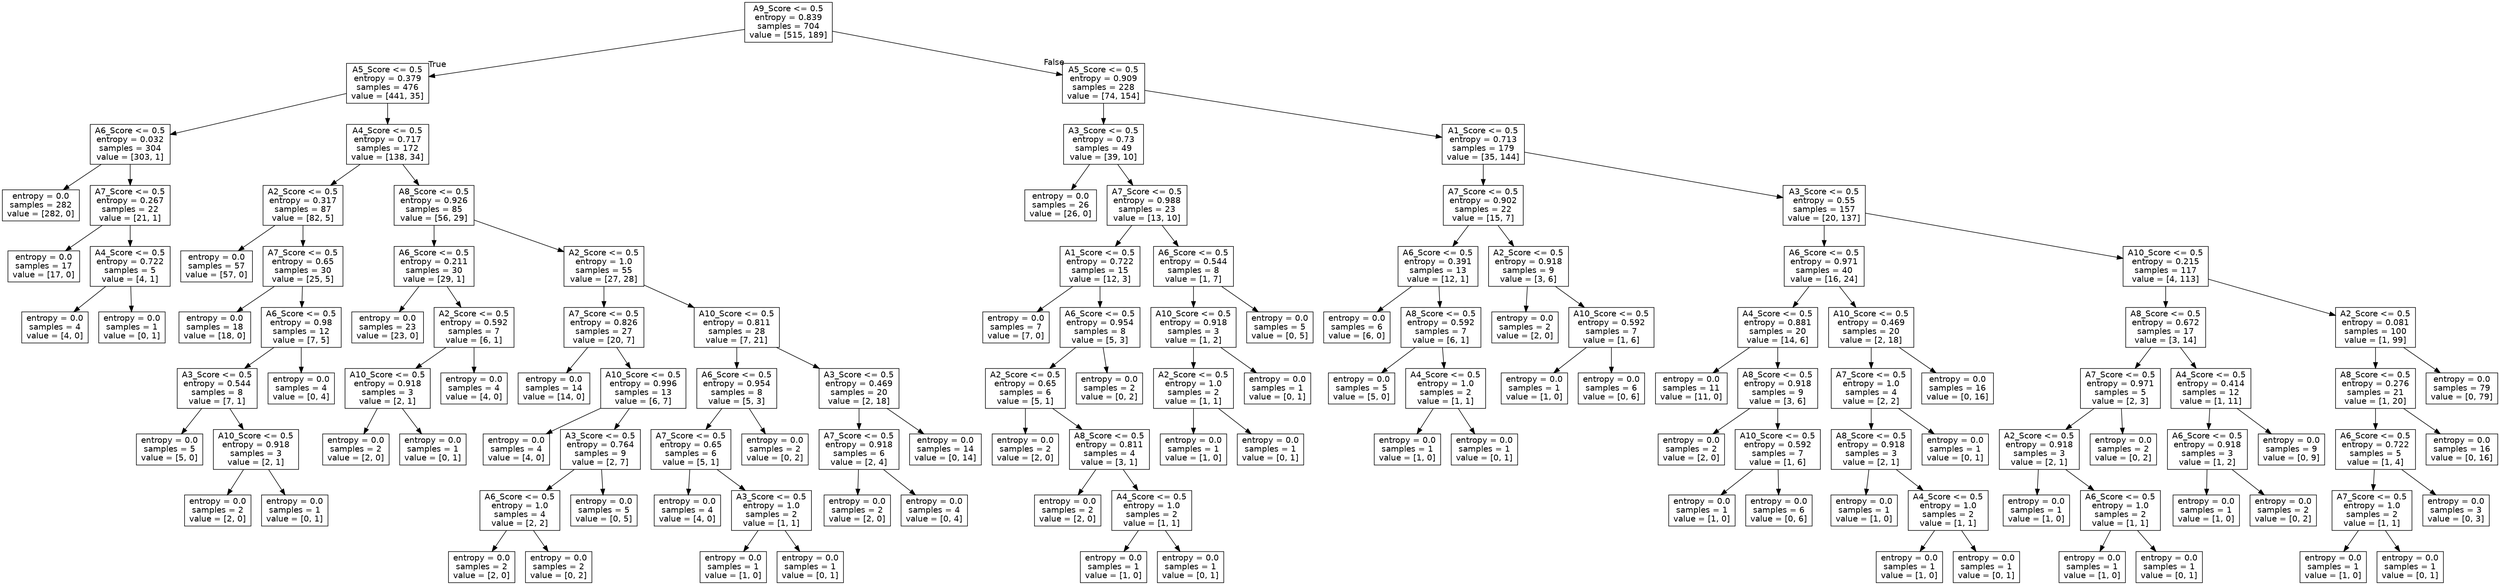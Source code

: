 digraph Tree {
node [shape=box, fontname="helvetica"] ;
edge [fontname="helvetica"] ;
0 [label="A9_Score <= 0.5\nentropy = 0.839\nsamples = 704\nvalue = [515, 189]"] ;
1 [label="A5_Score <= 0.5\nentropy = 0.379\nsamples = 476\nvalue = [441, 35]"] ;
0 -> 1 [labeldistance=2.5, labelangle=45, headlabel="True"] ;
2 [label="A6_Score <= 0.5\nentropy = 0.032\nsamples = 304\nvalue = [303, 1]"] ;
1 -> 2 ;
3 [label="entropy = 0.0\nsamples = 282\nvalue = [282, 0]"] ;
2 -> 3 ;
4 [label="A7_Score <= 0.5\nentropy = 0.267\nsamples = 22\nvalue = [21, 1]"] ;
2 -> 4 ;
5 [label="entropy = 0.0\nsamples = 17\nvalue = [17, 0]"] ;
4 -> 5 ;
6 [label="A4_Score <= 0.5\nentropy = 0.722\nsamples = 5\nvalue = [4, 1]"] ;
4 -> 6 ;
7 [label="entropy = 0.0\nsamples = 4\nvalue = [4, 0]"] ;
6 -> 7 ;
8 [label="entropy = 0.0\nsamples = 1\nvalue = [0, 1]"] ;
6 -> 8 ;
9 [label="A4_Score <= 0.5\nentropy = 0.717\nsamples = 172\nvalue = [138, 34]"] ;
1 -> 9 ;
10 [label="A2_Score <= 0.5\nentropy = 0.317\nsamples = 87\nvalue = [82, 5]"] ;
9 -> 10 ;
11 [label="entropy = 0.0\nsamples = 57\nvalue = [57, 0]"] ;
10 -> 11 ;
12 [label="A7_Score <= 0.5\nentropy = 0.65\nsamples = 30\nvalue = [25, 5]"] ;
10 -> 12 ;
13 [label="entropy = 0.0\nsamples = 18\nvalue = [18, 0]"] ;
12 -> 13 ;
14 [label="A6_Score <= 0.5\nentropy = 0.98\nsamples = 12\nvalue = [7, 5]"] ;
12 -> 14 ;
15 [label="A3_Score <= 0.5\nentropy = 0.544\nsamples = 8\nvalue = [7, 1]"] ;
14 -> 15 ;
16 [label="entropy = 0.0\nsamples = 5\nvalue = [5, 0]"] ;
15 -> 16 ;
17 [label="A10_Score <= 0.5\nentropy = 0.918\nsamples = 3\nvalue = [2, 1]"] ;
15 -> 17 ;
18 [label="entropy = 0.0\nsamples = 2\nvalue = [2, 0]"] ;
17 -> 18 ;
19 [label="entropy = 0.0\nsamples = 1\nvalue = [0, 1]"] ;
17 -> 19 ;
20 [label="entropy = 0.0\nsamples = 4\nvalue = [0, 4]"] ;
14 -> 20 ;
21 [label="A8_Score <= 0.5\nentropy = 0.926\nsamples = 85\nvalue = [56, 29]"] ;
9 -> 21 ;
22 [label="A6_Score <= 0.5\nentropy = 0.211\nsamples = 30\nvalue = [29, 1]"] ;
21 -> 22 ;
23 [label="entropy = 0.0\nsamples = 23\nvalue = [23, 0]"] ;
22 -> 23 ;
24 [label="A2_Score <= 0.5\nentropy = 0.592\nsamples = 7\nvalue = [6, 1]"] ;
22 -> 24 ;
25 [label="A10_Score <= 0.5\nentropy = 0.918\nsamples = 3\nvalue = [2, 1]"] ;
24 -> 25 ;
26 [label="entropy = 0.0\nsamples = 2\nvalue = [2, 0]"] ;
25 -> 26 ;
27 [label="entropy = 0.0\nsamples = 1\nvalue = [0, 1]"] ;
25 -> 27 ;
28 [label="entropy = 0.0\nsamples = 4\nvalue = [4, 0]"] ;
24 -> 28 ;
29 [label="A2_Score <= 0.5\nentropy = 1.0\nsamples = 55\nvalue = [27, 28]"] ;
21 -> 29 ;
30 [label="A7_Score <= 0.5\nentropy = 0.826\nsamples = 27\nvalue = [20, 7]"] ;
29 -> 30 ;
31 [label="entropy = 0.0\nsamples = 14\nvalue = [14, 0]"] ;
30 -> 31 ;
32 [label="A10_Score <= 0.5\nentropy = 0.996\nsamples = 13\nvalue = [6, 7]"] ;
30 -> 32 ;
33 [label="entropy = 0.0\nsamples = 4\nvalue = [4, 0]"] ;
32 -> 33 ;
34 [label="A3_Score <= 0.5\nentropy = 0.764\nsamples = 9\nvalue = [2, 7]"] ;
32 -> 34 ;
35 [label="A6_Score <= 0.5\nentropy = 1.0\nsamples = 4\nvalue = [2, 2]"] ;
34 -> 35 ;
36 [label="entropy = 0.0\nsamples = 2\nvalue = [2, 0]"] ;
35 -> 36 ;
37 [label="entropy = 0.0\nsamples = 2\nvalue = [0, 2]"] ;
35 -> 37 ;
38 [label="entropy = 0.0\nsamples = 5\nvalue = [0, 5]"] ;
34 -> 38 ;
39 [label="A10_Score <= 0.5\nentropy = 0.811\nsamples = 28\nvalue = [7, 21]"] ;
29 -> 39 ;
40 [label="A6_Score <= 0.5\nentropy = 0.954\nsamples = 8\nvalue = [5, 3]"] ;
39 -> 40 ;
41 [label="A7_Score <= 0.5\nentropy = 0.65\nsamples = 6\nvalue = [5, 1]"] ;
40 -> 41 ;
42 [label="entropy = 0.0\nsamples = 4\nvalue = [4, 0]"] ;
41 -> 42 ;
43 [label="A3_Score <= 0.5\nentropy = 1.0\nsamples = 2\nvalue = [1, 1]"] ;
41 -> 43 ;
44 [label="entropy = 0.0\nsamples = 1\nvalue = [1, 0]"] ;
43 -> 44 ;
45 [label="entropy = 0.0\nsamples = 1\nvalue = [0, 1]"] ;
43 -> 45 ;
46 [label="entropy = 0.0\nsamples = 2\nvalue = [0, 2]"] ;
40 -> 46 ;
47 [label="A3_Score <= 0.5\nentropy = 0.469\nsamples = 20\nvalue = [2, 18]"] ;
39 -> 47 ;
48 [label="A7_Score <= 0.5\nentropy = 0.918\nsamples = 6\nvalue = [2, 4]"] ;
47 -> 48 ;
49 [label="entropy = 0.0\nsamples = 2\nvalue = [2, 0]"] ;
48 -> 49 ;
50 [label="entropy = 0.0\nsamples = 4\nvalue = [0, 4]"] ;
48 -> 50 ;
51 [label="entropy = 0.0\nsamples = 14\nvalue = [0, 14]"] ;
47 -> 51 ;
52 [label="A5_Score <= 0.5\nentropy = 0.909\nsamples = 228\nvalue = [74, 154]"] ;
0 -> 52 [labeldistance=2.5, labelangle=-45, headlabel="False"] ;
53 [label="A3_Score <= 0.5\nentropy = 0.73\nsamples = 49\nvalue = [39, 10]"] ;
52 -> 53 ;
54 [label="entropy = 0.0\nsamples = 26\nvalue = [26, 0]"] ;
53 -> 54 ;
55 [label="A7_Score <= 0.5\nentropy = 0.988\nsamples = 23\nvalue = [13, 10]"] ;
53 -> 55 ;
56 [label="A1_Score <= 0.5\nentropy = 0.722\nsamples = 15\nvalue = [12, 3]"] ;
55 -> 56 ;
57 [label="entropy = 0.0\nsamples = 7\nvalue = [7, 0]"] ;
56 -> 57 ;
58 [label="A6_Score <= 0.5\nentropy = 0.954\nsamples = 8\nvalue = [5, 3]"] ;
56 -> 58 ;
59 [label="A2_Score <= 0.5\nentropy = 0.65\nsamples = 6\nvalue = [5, 1]"] ;
58 -> 59 ;
60 [label="entropy = 0.0\nsamples = 2\nvalue = [2, 0]"] ;
59 -> 60 ;
61 [label="A8_Score <= 0.5\nentropy = 0.811\nsamples = 4\nvalue = [3, 1]"] ;
59 -> 61 ;
62 [label="entropy = 0.0\nsamples = 2\nvalue = [2, 0]"] ;
61 -> 62 ;
63 [label="A4_Score <= 0.5\nentropy = 1.0\nsamples = 2\nvalue = [1, 1]"] ;
61 -> 63 ;
64 [label="entropy = 0.0\nsamples = 1\nvalue = [1, 0]"] ;
63 -> 64 ;
65 [label="entropy = 0.0\nsamples = 1\nvalue = [0, 1]"] ;
63 -> 65 ;
66 [label="entropy = 0.0\nsamples = 2\nvalue = [0, 2]"] ;
58 -> 66 ;
67 [label="A6_Score <= 0.5\nentropy = 0.544\nsamples = 8\nvalue = [1, 7]"] ;
55 -> 67 ;
68 [label="A10_Score <= 0.5\nentropy = 0.918\nsamples = 3\nvalue = [1, 2]"] ;
67 -> 68 ;
69 [label="A2_Score <= 0.5\nentropy = 1.0\nsamples = 2\nvalue = [1, 1]"] ;
68 -> 69 ;
70 [label="entropy = 0.0\nsamples = 1\nvalue = [1, 0]"] ;
69 -> 70 ;
71 [label="entropy = 0.0\nsamples = 1\nvalue = [0, 1]"] ;
69 -> 71 ;
72 [label="entropy = 0.0\nsamples = 1\nvalue = [0, 1]"] ;
68 -> 72 ;
73 [label="entropy = 0.0\nsamples = 5\nvalue = [0, 5]"] ;
67 -> 73 ;
74 [label="A1_Score <= 0.5\nentropy = 0.713\nsamples = 179\nvalue = [35, 144]"] ;
52 -> 74 ;
75 [label="A7_Score <= 0.5\nentropy = 0.902\nsamples = 22\nvalue = [15, 7]"] ;
74 -> 75 ;
76 [label="A6_Score <= 0.5\nentropy = 0.391\nsamples = 13\nvalue = [12, 1]"] ;
75 -> 76 ;
77 [label="entropy = 0.0\nsamples = 6\nvalue = [6, 0]"] ;
76 -> 77 ;
78 [label="A8_Score <= 0.5\nentropy = 0.592\nsamples = 7\nvalue = [6, 1]"] ;
76 -> 78 ;
79 [label="entropy = 0.0\nsamples = 5\nvalue = [5, 0]"] ;
78 -> 79 ;
80 [label="A4_Score <= 0.5\nentropy = 1.0\nsamples = 2\nvalue = [1, 1]"] ;
78 -> 80 ;
81 [label="entropy = 0.0\nsamples = 1\nvalue = [1, 0]"] ;
80 -> 81 ;
82 [label="entropy = 0.0\nsamples = 1\nvalue = [0, 1]"] ;
80 -> 82 ;
83 [label="A2_Score <= 0.5\nentropy = 0.918\nsamples = 9\nvalue = [3, 6]"] ;
75 -> 83 ;
84 [label="entropy = 0.0\nsamples = 2\nvalue = [2, 0]"] ;
83 -> 84 ;
85 [label="A10_Score <= 0.5\nentropy = 0.592\nsamples = 7\nvalue = [1, 6]"] ;
83 -> 85 ;
86 [label="entropy = 0.0\nsamples = 1\nvalue = [1, 0]"] ;
85 -> 86 ;
87 [label="entropy = 0.0\nsamples = 6\nvalue = [0, 6]"] ;
85 -> 87 ;
88 [label="A3_Score <= 0.5\nentropy = 0.55\nsamples = 157\nvalue = [20, 137]"] ;
74 -> 88 ;
89 [label="A6_Score <= 0.5\nentropy = 0.971\nsamples = 40\nvalue = [16, 24]"] ;
88 -> 89 ;
90 [label="A4_Score <= 0.5\nentropy = 0.881\nsamples = 20\nvalue = [14, 6]"] ;
89 -> 90 ;
91 [label="entropy = 0.0\nsamples = 11\nvalue = [11, 0]"] ;
90 -> 91 ;
92 [label="A8_Score <= 0.5\nentropy = 0.918\nsamples = 9\nvalue = [3, 6]"] ;
90 -> 92 ;
93 [label="entropy = 0.0\nsamples = 2\nvalue = [2, 0]"] ;
92 -> 93 ;
94 [label="A10_Score <= 0.5\nentropy = 0.592\nsamples = 7\nvalue = [1, 6]"] ;
92 -> 94 ;
95 [label="entropy = 0.0\nsamples = 1\nvalue = [1, 0]"] ;
94 -> 95 ;
96 [label="entropy = 0.0\nsamples = 6\nvalue = [0, 6]"] ;
94 -> 96 ;
97 [label="A10_Score <= 0.5\nentropy = 0.469\nsamples = 20\nvalue = [2, 18]"] ;
89 -> 97 ;
98 [label="A7_Score <= 0.5\nentropy = 1.0\nsamples = 4\nvalue = [2, 2]"] ;
97 -> 98 ;
99 [label="A8_Score <= 0.5\nentropy = 0.918\nsamples = 3\nvalue = [2, 1]"] ;
98 -> 99 ;
100 [label="entropy = 0.0\nsamples = 1\nvalue = [1, 0]"] ;
99 -> 100 ;
101 [label="A4_Score <= 0.5\nentropy = 1.0\nsamples = 2\nvalue = [1, 1]"] ;
99 -> 101 ;
102 [label="entropy = 0.0\nsamples = 1\nvalue = [1, 0]"] ;
101 -> 102 ;
103 [label="entropy = 0.0\nsamples = 1\nvalue = [0, 1]"] ;
101 -> 103 ;
104 [label="entropy = 0.0\nsamples = 1\nvalue = [0, 1]"] ;
98 -> 104 ;
105 [label="entropy = 0.0\nsamples = 16\nvalue = [0, 16]"] ;
97 -> 105 ;
106 [label="A10_Score <= 0.5\nentropy = 0.215\nsamples = 117\nvalue = [4, 113]"] ;
88 -> 106 ;
107 [label="A8_Score <= 0.5\nentropy = 0.672\nsamples = 17\nvalue = [3, 14]"] ;
106 -> 107 ;
108 [label="A7_Score <= 0.5\nentropy = 0.971\nsamples = 5\nvalue = [2, 3]"] ;
107 -> 108 ;
109 [label="A2_Score <= 0.5\nentropy = 0.918\nsamples = 3\nvalue = [2, 1]"] ;
108 -> 109 ;
110 [label="entropy = 0.0\nsamples = 1\nvalue = [1, 0]"] ;
109 -> 110 ;
111 [label="A6_Score <= 0.5\nentropy = 1.0\nsamples = 2\nvalue = [1, 1]"] ;
109 -> 111 ;
112 [label="entropy = 0.0\nsamples = 1\nvalue = [1, 0]"] ;
111 -> 112 ;
113 [label="entropy = 0.0\nsamples = 1\nvalue = [0, 1]"] ;
111 -> 113 ;
114 [label="entropy = 0.0\nsamples = 2\nvalue = [0, 2]"] ;
108 -> 114 ;
115 [label="A4_Score <= 0.5\nentropy = 0.414\nsamples = 12\nvalue = [1, 11]"] ;
107 -> 115 ;
116 [label="A6_Score <= 0.5\nentropy = 0.918\nsamples = 3\nvalue = [1, 2]"] ;
115 -> 116 ;
117 [label="entropy = 0.0\nsamples = 1\nvalue = [1, 0]"] ;
116 -> 117 ;
118 [label="entropy = 0.0\nsamples = 2\nvalue = [0, 2]"] ;
116 -> 118 ;
119 [label="entropy = 0.0\nsamples = 9\nvalue = [0, 9]"] ;
115 -> 119 ;
120 [label="A2_Score <= 0.5\nentropy = 0.081\nsamples = 100\nvalue = [1, 99]"] ;
106 -> 120 ;
121 [label="A8_Score <= 0.5\nentropy = 0.276\nsamples = 21\nvalue = [1, 20]"] ;
120 -> 121 ;
122 [label="A6_Score <= 0.5\nentropy = 0.722\nsamples = 5\nvalue = [1, 4]"] ;
121 -> 122 ;
123 [label="A7_Score <= 0.5\nentropy = 1.0\nsamples = 2\nvalue = [1, 1]"] ;
122 -> 123 ;
124 [label="entropy = 0.0\nsamples = 1\nvalue = [1, 0]"] ;
123 -> 124 ;
125 [label="entropy = 0.0\nsamples = 1\nvalue = [0, 1]"] ;
123 -> 125 ;
126 [label="entropy = 0.0\nsamples = 3\nvalue = [0, 3]"] ;
122 -> 126 ;
127 [label="entropy = 0.0\nsamples = 16\nvalue = [0, 16]"] ;
121 -> 127 ;
128 [label="entropy = 0.0\nsamples = 79\nvalue = [0, 79]"] ;
120 -> 128 ;
}